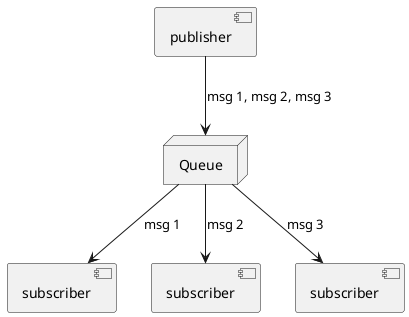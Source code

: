 @startuml QueueGroup

[publisher] as pub
node "Queue" as server
[subscriber] as sub1
[subscriber] as sub2
[subscriber] as sub3

pub --> server : msg 1, msg 2, msg 3
server --> sub1 : msg 1
server --> sub2 :msg 2
server --> sub3 :msg 3

@enduml